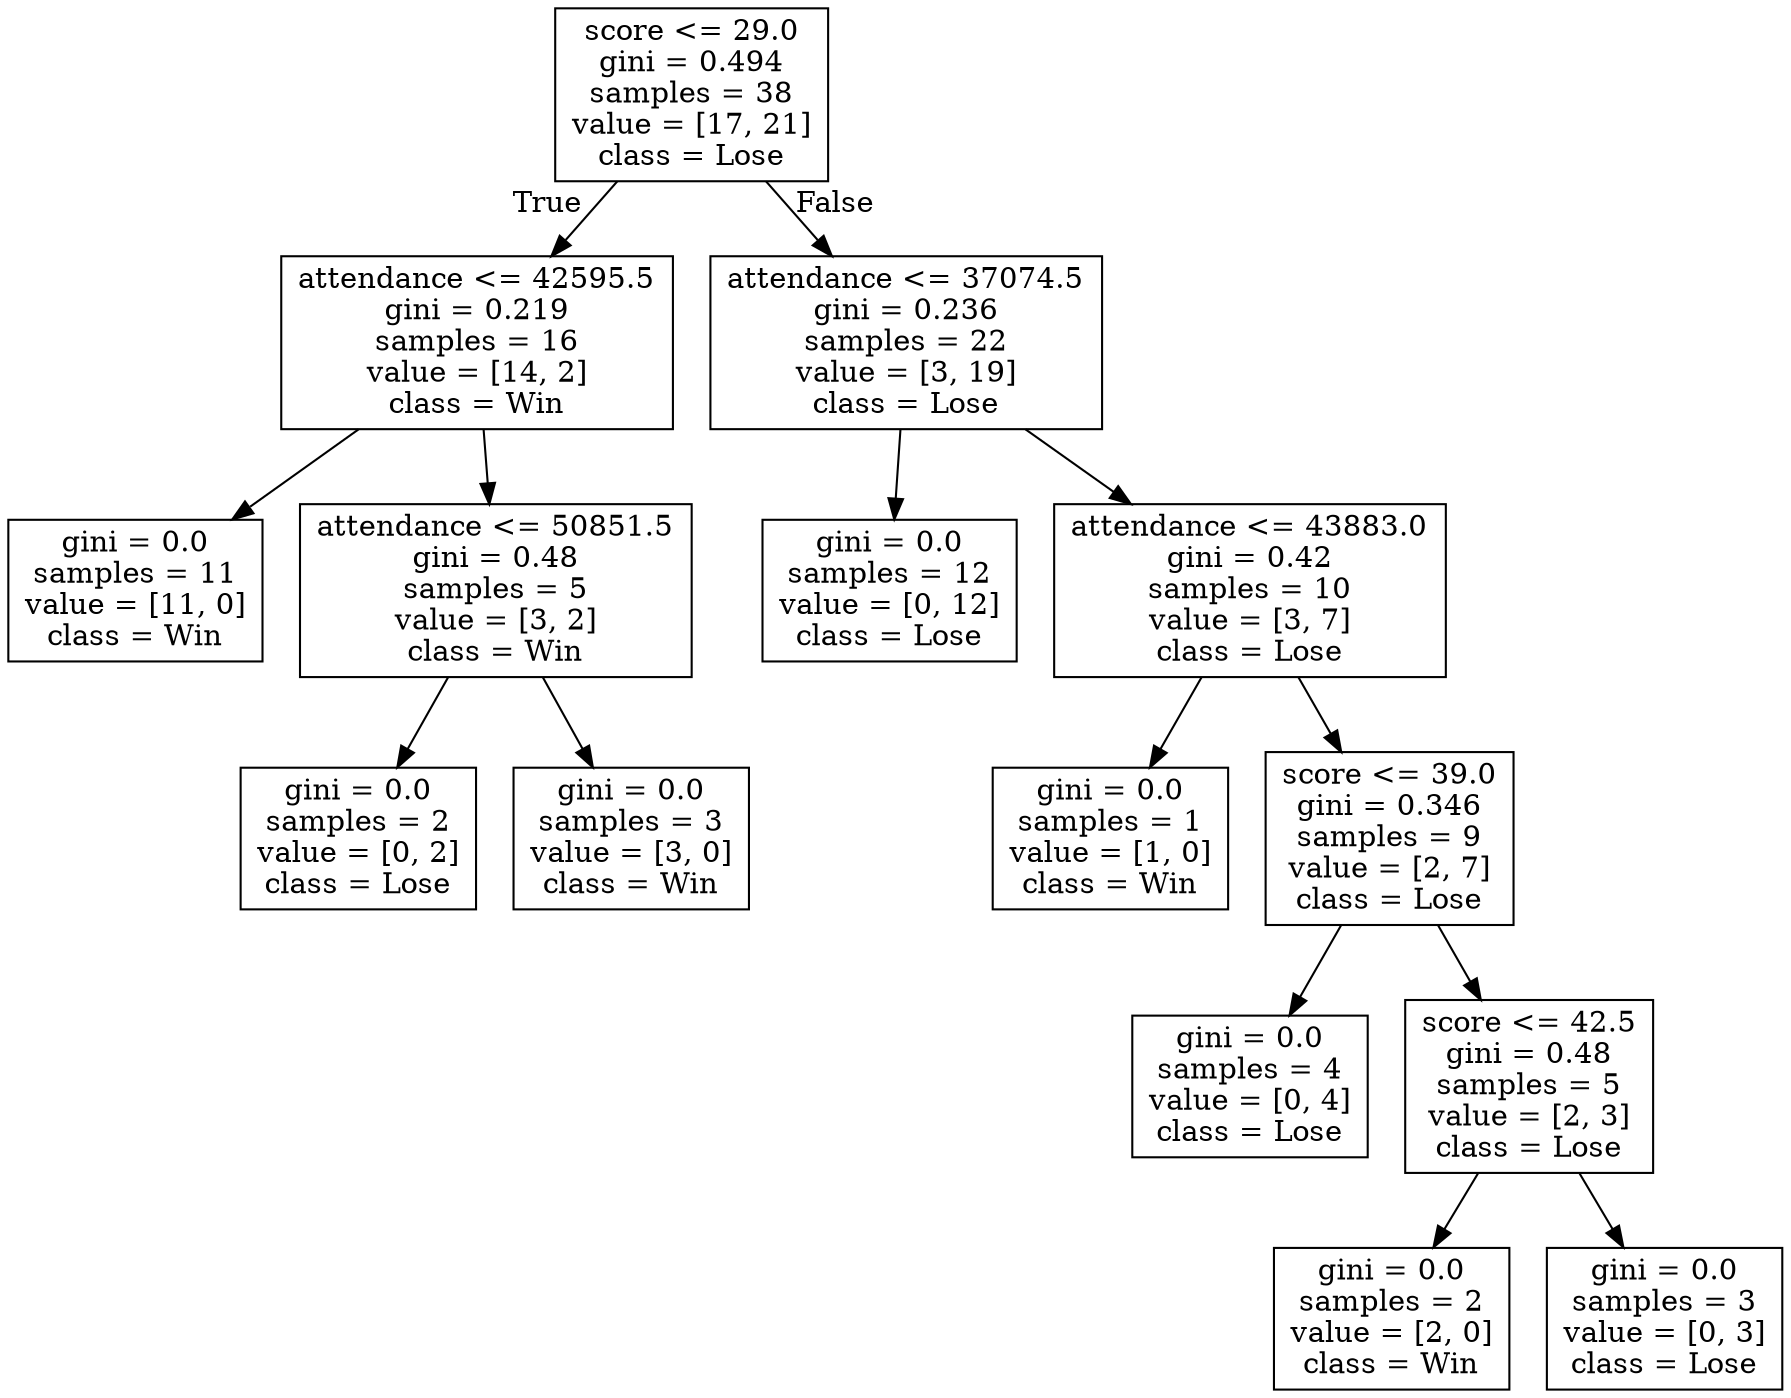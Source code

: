 digraph Tree {
node [shape=box] ;
0 [label="score <= 29.0\ngini = 0.494\nsamples = 38\nvalue = [17, 21]\nclass = Lose"] ;
1 [label="attendance <= 42595.5\ngini = 0.219\nsamples = 16\nvalue = [14, 2]\nclass = Win"] ;
0 -> 1 [labeldistance=2.5, labelangle=45, headlabel="True"] ;
2 [label="gini = 0.0\nsamples = 11\nvalue = [11, 0]\nclass = Win"] ;
1 -> 2 ;
3 [label="attendance <= 50851.5\ngini = 0.48\nsamples = 5\nvalue = [3, 2]\nclass = Win"] ;
1 -> 3 ;
4 [label="gini = 0.0\nsamples = 2\nvalue = [0, 2]\nclass = Lose"] ;
3 -> 4 ;
5 [label="gini = 0.0\nsamples = 3\nvalue = [3, 0]\nclass = Win"] ;
3 -> 5 ;
6 [label="attendance <= 37074.5\ngini = 0.236\nsamples = 22\nvalue = [3, 19]\nclass = Lose"] ;
0 -> 6 [labeldistance=2.5, labelangle=-45, headlabel="False"] ;
7 [label="gini = 0.0\nsamples = 12\nvalue = [0, 12]\nclass = Lose"] ;
6 -> 7 ;
8 [label="attendance <= 43883.0\ngini = 0.42\nsamples = 10\nvalue = [3, 7]\nclass = Lose"] ;
6 -> 8 ;
9 [label="gini = 0.0\nsamples = 1\nvalue = [1, 0]\nclass = Win"] ;
8 -> 9 ;
10 [label="score <= 39.0\ngini = 0.346\nsamples = 9\nvalue = [2, 7]\nclass = Lose"] ;
8 -> 10 ;
11 [label="gini = 0.0\nsamples = 4\nvalue = [0, 4]\nclass = Lose"] ;
10 -> 11 ;
12 [label="score <= 42.5\ngini = 0.48\nsamples = 5\nvalue = [2, 3]\nclass = Lose"] ;
10 -> 12 ;
13 [label="gini = 0.0\nsamples = 2\nvalue = [2, 0]\nclass = Win"] ;
12 -> 13 ;
14 [label="gini = 0.0\nsamples = 3\nvalue = [0, 3]\nclass = Lose"] ;
12 -> 14 ;
}